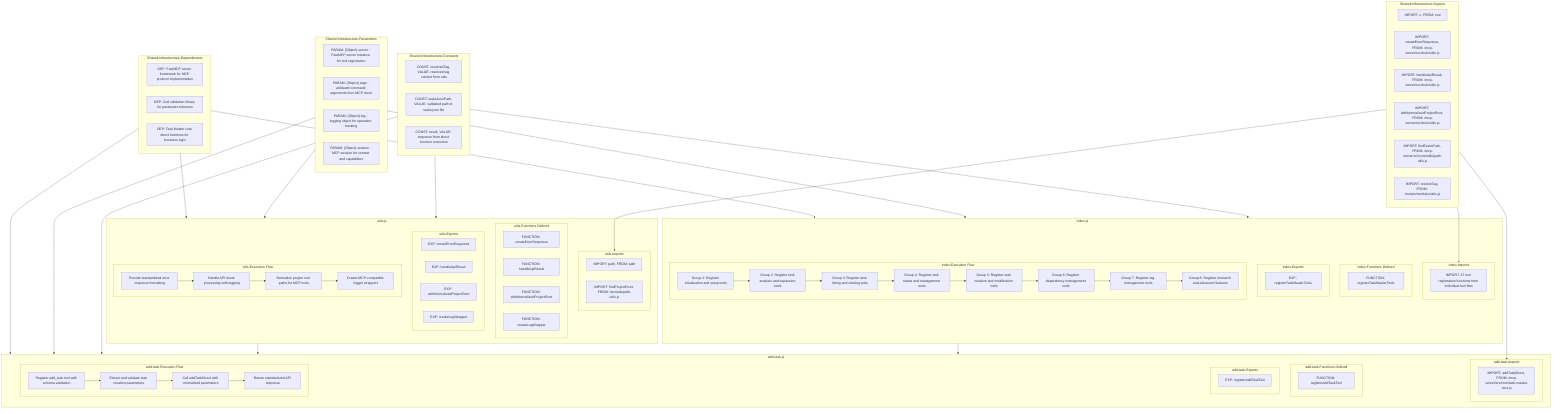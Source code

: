 flowchart TB
    %% SHARED INFRASTRUCTURE SECTIONS
    subgraph SharedImports["Shared-Infrastructure-Imports"]
        SI1["IMPORT: z, FROM: zod"]
        SI2["IMPORT: createErrorResponse, FROM: /mcp-server/src/tools/utils.js"]
        SI3["IMPORT: handleApiResult, FROM: /mcp-server/src/tools/utils.js"]
        SI4["IMPORT: withNormalizedProjectRoot, FROM: /mcp-server/src/tools/utils.js"]
        SI5["IMPORT: findTasksPath, FROM: /mcp-server/src/core/utils/path-utils.js"]
        SI6["IMPORT: resolveTag, FROM: /scripts/modules/utils.js"]
    end
    
    subgraph SharedDependencies["Shared-Infrastructure-Dependencies"]
        SD1["DEP: FastMCP server framework for MCP protocol implementation"]
        SD2["DEP: Zod validation library for parameter schemas"]
        SD3["DEP: Task Master core direct functions for business logic"]
    end
    
    subgraph SharedParameters["Shared-Infrastructure-Parameters"]
        SP1["PARAM: {Object} server - FastMCP server instance for tool registration"]
        SP2["PARAM: {Object} args - validated command arguments from MCP client"]
        SP3["PARAM: {Object} log - logging object for operation tracking"]
        SP4["PARAM: {Object} session - MCP session for context and capabilities"]
    end
    
    subgraph SharedConstants["Shared-Infrastructure-Constants"]
        SC1["CONST: resolvedTag, VALUE: resolved tag context from utils"]
        SC2["CONST: tasksJsonPath, VALUE: validated path to tasks.json file"]
        SC3["CONST: result, VALUE: response from direct function execution"]
    end
    
    %% INDIVIDUAL FILE SECTIONS
    subgraph addTaskTool["add-task.js"]
        subgraph addTaskImports["add-task-Imports"]
            ATI1["IMPORT: addTaskDirect, FROM: /mcp-server/src/core/task-master-core.js"]
        end
        
        subgraph addTaskFunctions["add-task-Functions Defined"]
            ATF1["FUNCTION: registerAddTaskTool"]
        end
        
        subgraph addTaskExports["add-task-Exports"]
            ATE1["EXP: registerAddTaskTool"]
        end
        
        subgraph addTaskFlow["add-task-Execution Flow"]
            ATL1["Register add_task tool with schema validation"]
            ATL2["Extract and validate task creation parameters"]
            ATL3["Call addTaskDirect with normalized parameters"]
            ATL4["Return standardized API response"]
        end
        
        addTaskImports
        addTaskFunctions
        addTaskExports
        addTaskFlow
    end
    
    subgraph indexTool["index.js"]
        subgraph indexImports["index-Imports"]
            II1["IMPORT: 37 tool registration functions from individual tool files"]
        end
        
        subgraph indexFunctions["index-Functions Defined"]
            IF1["FUNCTION: registerTaskMasterTools"]
        end
        
        subgraph indexExports["index-Exports"]
            IE1["EXP: registerTaskMasterTools"]
        end
        
        subgraph indexFlow["index-Execution Flow"]
            IL1["Group 1: Register initialization and setup tools"]
            IL2["Group 2: Register task analysis and expansion tools"]
            IL3["Group 3: Register task listing and viewing tools"]
            IL4["Group 4: Register task status and management tools"]
            IL5["Group 5: Register task creation and modification tools"]
            IL6["Group 6: Register dependency management tools"]
            IL7["Group 7: Register tag management tools"]
            IL8["Group 8: Register research and advanced features"]
        end
        
        indexImports
        indexFunctions
        indexExports
        indexFlow
    end
    
    subgraph utilsTool["utils.js"]
        subgraph utilsImports["utils-Imports"]
            UI1["IMPORT: path, FROM: path"]
            UI2["IMPORT: findProjectRoot, FROM: /src/utils/path-utils.js"]
        end
        
        subgraph utilsFunctions["utils-Functions Defined"]
            UF1["FUNCTION: createErrorResponse"]
            UF2["FUNCTION: handleApiResult"]
            UF3["FUNCTION: withNormalizedProjectRoot"]
            UF4["FUNCTION: createLogWrapper"]
        end
        
        subgraph utilsExports["utils-Exports"]
            UE1["EXP: createErrorResponse"]
            UE2["EXP: handleApiResult"]
            UE3["EXP: withNormalizedProjectRoot"]
            UE4["EXP: createLogWrapper"]
        end
        
        subgraph utilsFlow["utils-Execution Flow"]
            UL1["Provide standardized error response formatting"]
            UL2["Handle API result processing with logging"]
            UL3["Normalize project root paths for MCP tools"]
            UL4["Create MCP-compatible logger wrappers"]
        end
        
        utilsImports
        utilsFunctions
        utilsExports
        utilsFlow
    end
    
    %% RELATIONSHIP CONNECTIONS
    SharedImports --> addTaskImports
    SharedImports --> indexImports
    SharedImports --> utilsImports
    
    SharedDependencies --> addTaskTool
    SharedDependencies --> indexTool
    SharedDependencies --> utilsTool
    
    SharedParameters --> addTaskTool
    SharedParameters --> indexTool
    SharedParameters --> utilsTool
    
    SharedConstants --> addTaskTool
    SharedConstants --> indexTool
    SharedConstants --> utilsTool
    
    %% EXECUTION FLOW CONNECTIONS
    ATL1 --> ATL2
    ATL2 --> ATL3
    ATL3 --> ATL4
    
    IL1 --> IL2
    IL2 --> IL3
    IL3 --> IL4
    IL4 --> IL5
    IL5 --> IL6
    IL6 --> IL7
    IL7 --> IL8
    
    UL1 --> UL2
    UL2 --> UL3
    UL3 --> UL4
    
    %% LAYER RELATIONSHIPS
    utilsTool --> addTaskTool
    indexTool --> addTaskTool